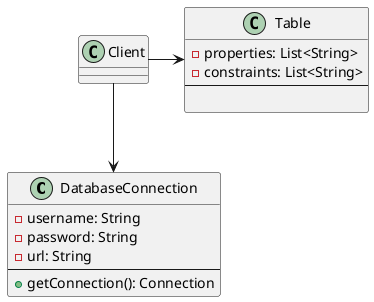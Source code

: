 @startuml
    class DatabaseConnection{
        - username: String
        - password: String
        - url: String
        ---
        + getConnection(): Connection
    }

    class Client{

    }

    class Table{
        - properties: List<String>
        - constraints: List<String>
        --

    }





    Client --> DatabaseConnection
    Client -r-> Table





@enduml

